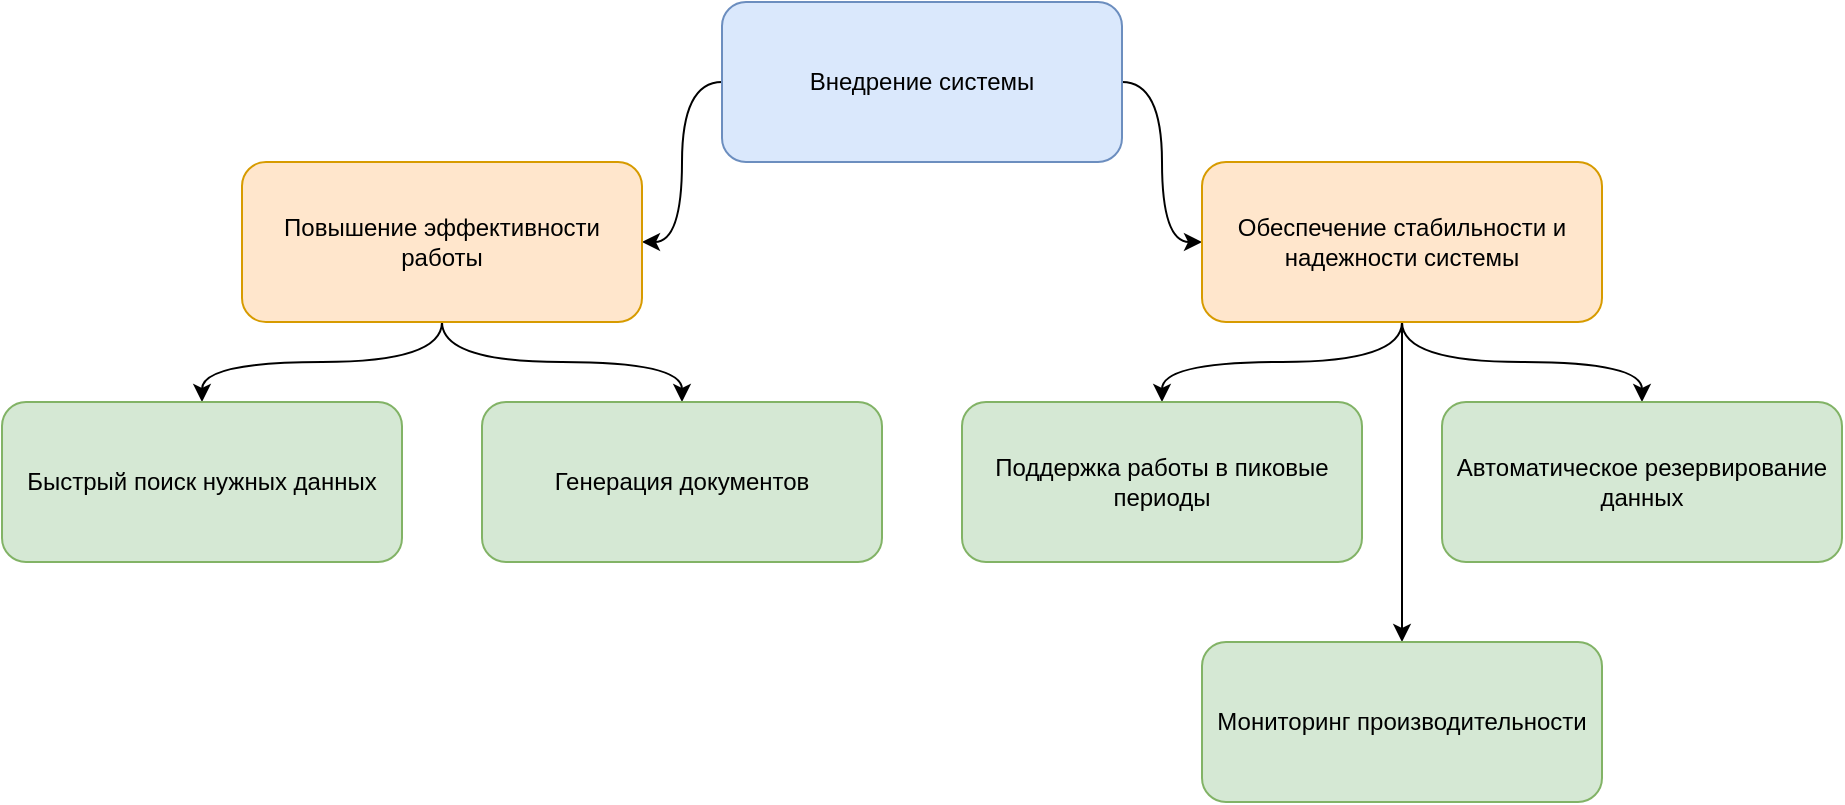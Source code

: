 <mxfile version="24.2.5" type="device">
  <diagram id="6a731a19-8d31-9384-78a2-239565b7b9f0" name="Page-1">
    <mxGraphModel dx="1180" dy="2153" grid="1" gridSize="10" guides="1" tooltips="1" connect="1" arrows="1" fold="1" page="1" pageScale="1" pageWidth="1169" pageHeight="827" background="none" math="0" shadow="0">
      <root>
        <mxCell id="0" />
        <mxCell id="1" parent="0" />
        <mxCell id="1sPqhd5n4Br7Ap4RMf6g-1784" style="edgeStyle=orthogonalEdgeStyle;rounded=0;orthogonalLoop=1;jettySize=auto;html=1;entryX=1;entryY=0.5;entryDx=0;entryDy=0;curved=1;" edge="1" parent="1" source="1sPqhd5n4Br7Ap4RMf6g-1779" target="1sPqhd5n4Br7Ap4RMf6g-1782">
          <mxGeometry relative="1" as="geometry" />
        </mxCell>
        <mxCell id="1sPqhd5n4Br7Ap4RMf6g-1785" style="edgeStyle=orthogonalEdgeStyle;rounded=0;orthogonalLoop=1;jettySize=auto;html=1;entryX=0;entryY=0.5;entryDx=0;entryDy=0;curved=1;" edge="1" parent="1" source="1sPqhd5n4Br7Ap4RMf6g-1779" target="1sPqhd5n4Br7Ap4RMf6g-1783">
          <mxGeometry relative="1" as="geometry" />
        </mxCell>
        <mxCell id="1sPqhd5n4Br7Ap4RMf6g-1779" value="Внедрение системы" style="rounded=1;whiteSpace=wrap;html=1;fillColor=#dae8fc;strokeColor=#6c8ebf;" vertex="1" parent="1">
          <mxGeometry x="480" y="120" width="200" height="80" as="geometry" />
        </mxCell>
        <mxCell id="1sPqhd5n4Br7Ap4RMf6g-1790" style="edgeStyle=orthogonalEdgeStyle;rounded=0;orthogonalLoop=1;jettySize=auto;html=1;entryX=0.5;entryY=0;entryDx=0;entryDy=0;curved=1;" edge="1" parent="1" source="1sPqhd5n4Br7Ap4RMf6g-1782" target="1sPqhd5n4Br7Ap4RMf6g-1786">
          <mxGeometry relative="1" as="geometry" />
        </mxCell>
        <mxCell id="1sPqhd5n4Br7Ap4RMf6g-1791" style="edgeStyle=orthogonalEdgeStyle;rounded=0;orthogonalLoop=1;jettySize=auto;html=1;exitX=0.5;exitY=1;exitDx=0;exitDy=0;entryX=0.5;entryY=0;entryDx=0;entryDy=0;curved=1;" edge="1" parent="1" source="1sPqhd5n4Br7Ap4RMf6g-1782" target="1sPqhd5n4Br7Ap4RMf6g-1787">
          <mxGeometry relative="1" as="geometry" />
        </mxCell>
        <mxCell id="1sPqhd5n4Br7Ap4RMf6g-1782" value="Повышение эффективности работы" style="rounded=1;whiteSpace=wrap;html=1;fillColor=#ffe6cc;strokeColor=#d79b00;" vertex="1" parent="1">
          <mxGeometry x="240" y="200" width="200" height="80" as="geometry" />
        </mxCell>
        <mxCell id="1sPqhd5n4Br7Ap4RMf6g-1792" style="edgeStyle=orthogonalEdgeStyle;rounded=0;orthogonalLoop=1;jettySize=auto;html=1;entryX=0.5;entryY=0;entryDx=0;entryDy=0;curved=1;" edge="1" parent="1" source="1sPqhd5n4Br7Ap4RMf6g-1783" target="1sPqhd5n4Br7Ap4RMf6g-1788">
          <mxGeometry relative="1" as="geometry" />
        </mxCell>
        <mxCell id="1sPqhd5n4Br7Ap4RMf6g-1793" style="edgeStyle=orthogonalEdgeStyle;rounded=0;orthogonalLoop=1;jettySize=auto;html=1;exitX=0.5;exitY=1;exitDx=0;exitDy=0;entryX=0.5;entryY=0;entryDx=0;entryDy=0;curved=1;" edge="1" parent="1" source="1sPqhd5n4Br7Ap4RMf6g-1783" target="1sPqhd5n4Br7Ap4RMf6g-1789">
          <mxGeometry relative="1" as="geometry" />
        </mxCell>
        <mxCell id="1sPqhd5n4Br7Ap4RMf6g-1795" style="edgeStyle=orthogonalEdgeStyle;rounded=0;orthogonalLoop=1;jettySize=auto;html=1;entryX=0.5;entryY=0;entryDx=0;entryDy=0;curved=1;" edge="1" parent="1" source="1sPqhd5n4Br7Ap4RMf6g-1783" target="1sPqhd5n4Br7Ap4RMf6g-1794">
          <mxGeometry relative="1" as="geometry" />
        </mxCell>
        <mxCell id="1sPqhd5n4Br7Ap4RMf6g-1783" value="Обеспечение стабильности и надежности системы" style="rounded=1;whiteSpace=wrap;html=1;fillColor=#ffe6cc;strokeColor=#d79b00;" vertex="1" parent="1">
          <mxGeometry x="720" y="200" width="200" height="80" as="geometry" />
        </mxCell>
        <mxCell id="1sPqhd5n4Br7Ap4RMf6g-1786" value="Быстрый поиск нужных данных" style="rounded=1;whiteSpace=wrap;html=1;fillColor=#d5e8d4;strokeColor=#82b366;" vertex="1" parent="1">
          <mxGeometry x="120" y="320" width="200" height="80" as="geometry" />
        </mxCell>
        <mxCell id="1sPqhd5n4Br7Ap4RMf6g-1787" value="Генерация документов" style="rounded=1;whiteSpace=wrap;html=1;fillColor=#d5e8d4;strokeColor=#82b366;" vertex="1" parent="1">
          <mxGeometry x="360" y="320" width="200" height="80" as="geometry" />
        </mxCell>
        <mxCell id="1sPqhd5n4Br7Ap4RMf6g-1788" value="Поддержка работы в пиковые периоды" style="rounded=1;whiteSpace=wrap;html=1;fillColor=#d5e8d4;strokeColor=#82b366;" vertex="1" parent="1">
          <mxGeometry x="600" y="320" width="200" height="80" as="geometry" />
        </mxCell>
        <mxCell id="1sPqhd5n4Br7Ap4RMf6g-1789" value="Автоматическое резервирование данных" style="rounded=1;whiteSpace=wrap;html=1;fillColor=#d5e8d4;strokeColor=#82b366;" vertex="1" parent="1">
          <mxGeometry x="840" y="320" width="200" height="80" as="geometry" />
        </mxCell>
        <mxCell id="1sPqhd5n4Br7Ap4RMf6g-1794" value="Мониторинг производительности" style="rounded=1;whiteSpace=wrap;html=1;fillColor=#d5e8d4;strokeColor=#82b366;" vertex="1" parent="1">
          <mxGeometry x="720" y="440" width="200" height="80" as="geometry" />
        </mxCell>
      </root>
    </mxGraphModel>
  </diagram>
</mxfile>
